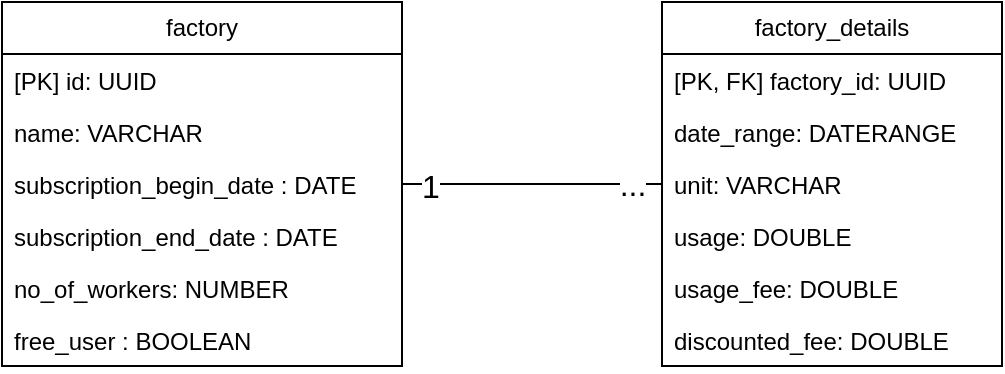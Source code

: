 <mxfile version="22.1.7" type="device">
  <diagram name="Sayfa -1" id="-411DKkRGjXoveTTMP59">
    <mxGraphModel dx="180" dy="93" grid="1" gridSize="10" guides="1" tooltips="1" connect="1" arrows="1" fold="1" page="1" pageScale="1" pageWidth="827" pageHeight="1169" math="0" shadow="0">
      <root>
        <mxCell id="0" />
        <mxCell id="1" parent="0" />
        <mxCell id="HzHqqb0cM8gZDmNAAjKe-3" value="factory" style="swimlane;fontStyle=0;childLayout=stackLayout;horizontal=1;startSize=26;fillColor=none;horizontalStack=0;resizeParent=1;resizeParentMax=0;resizeLast=0;collapsible=1;marginBottom=0;whiteSpace=wrap;html=1;" parent="1" vertex="1">
          <mxGeometry x="120" y="90" width="200" height="182" as="geometry" />
        </mxCell>
        <mxCell id="HzHqqb0cM8gZDmNAAjKe-4" value="[PK] id: UUID" style="text;strokeColor=none;fillColor=none;align=left;verticalAlign=top;spacingLeft=4;spacingRight=4;overflow=hidden;rotatable=0;points=[[0,0.5],[1,0.5]];portConstraint=eastwest;whiteSpace=wrap;html=1;" parent="HzHqqb0cM8gZDmNAAjKe-3" vertex="1">
          <mxGeometry y="26" width="200" height="26" as="geometry" />
        </mxCell>
        <mxCell id="HzHqqb0cM8gZDmNAAjKe-5" value="name: VARCHAR" style="text;strokeColor=none;fillColor=none;align=left;verticalAlign=top;spacingLeft=4;spacingRight=4;overflow=hidden;rotatable=0;points=[[0,0.5],[1,0.5]];portConstraint=eastwest;whiteSpace=wrap;html=1;" parent="HzHqqb0cM8gZDmNAAjKe-3" vertex="1">
          <mxGeometry y="52" width="200" height="26" as="geometry" />
        </mxCell>
        <mxCell id="HzHqqb0cM8gZDmNAAjKe-6" value="subscription_begin_date : DATE" style="text;strokeColor=none;fillColor=none;align=left;verticalAlign=top;spacingLeft=4;spacingRight=4;overflow=hidden;rotatable=0;points=[[0,0.5],[1,0.5]];portConstraint=eastwest;whiteSpace=wrap;html=1;" parent="HzHqqb0cM8gZDmNAAjKe-3" vertex="1">
          <mxGeometry y="78" width="200" height="26" as="geometry" />
        </mxCell>
        <mxCell id="HzHqqb0cM8gZDmNAAjKe-12" value="subscription_end_date : DATE" style="text;strokeColor=none;fillColor=none;align=left;verticalAlign=top;spacingLeft=4;spacingRight=4;overflow=hidden;rotatable=0;points=[[0,0.5],[1,0.5]];portConstraint=eastwest;whiteSpace=wrap;html=1;" parent="HzHqqb0cM8gZDmNAAjKe-3" vertex="1">
          <mxGeometry y="104" width="200" height="26" as="geometry" />
        </mxCell>
        <mxCell id="HzHqqb0cM8gZDmNAAjKe-13" value="no_of_workers: NUMBER" style="text;strokeColor=none;fillColor=none;align=left;verticalAlign=top;spacingLeft=4;spacingRight=4;overflow=hidden;rotatable=0;points=[[0,0.5],[1,0.5]];portConstraint=eastwest;whiteSpace=wrap;html=1;" parent="HzHqqb0cM8gZDmNAAjKe-3" vertex="1">
          <mxGeometry y="130" width="200" height="26" as="geometry" />
        </mxCell>
        <mxCell id="HzHqqb0cM8gZDmNAAjKe-14" value="free_user : BOOLEAN" style="text;strokeColor=none;fillColor=none;align=left;verticalAlign=top;spacingLeft=4;spacingRight=4;overflow=hidden;rotatable=0;points=[[0,0.5],[1,0.5]];portConstraint=eastwest;whiteSpace=wrap;html=1;" parent="HzHqqb0cM8gZDmNAAjKe-3" vertex="1">
          <mxGeometry y="156" width="200" height="26" as="geometry" />
        </mxCell>
        <mxCell id="HzHqqb0cM8gZDmNAAjKe-7" value="factory_details" style="swimlane;fontStyle=0;childLayout=stackLayout;horizontal=1;startSize=26;fillColor=none;horizontalStack=0;resizeParent=1;resizeParentMax=0;resizeLast=0;collapsible=1;marginBottom=0;whiteSpace=wrap;html=1;" parent="1" vertex="1">
          <mxGeometry x="450" y="90" width="170" height="182" as="geometry">
            <mxRectangle x="400" y="90" width="120" height="30" as="alternateBounds" />
          </mxGeometry>
        </mxCell>
        <mxCell id="HzHqqb0cM8gZDmNAAjKe-8" value="[PK, FK] factory_id: UUID" style="text;strokeColor=none;fillColor=none;align=left;verticalAlign=top;spacingLeft=4;spacingRight=4;overflow=hidden;rotatable=0;points=[[0,0.5],[1,0.5]];portConstraint=eastwest;whiteSpace=wrap;html=1;" parent="HzHqqb0cM8gZDmNAAjKe-7" vertex="1">
          <mxGeometry y="26" width="170" height="26" as="geometry" />
        </mxCell>
        <mxCell id="HzHqqb0cM8gZDmNAAjKe-9" value="date_range: DATERANGE" style="text;strokeColor=none;fillColor=none;align=left;verticalAlign=top;spacingLeft=4;spacingRight=4;overflow=hidden;rotatable=0;points=[[0,0.5],[1,0.5]];portConstraint=eastwest;whiteSpace=wrap;html=1;" parent="HzHqqb0cM8gZDmNAAjKe-7" vertex="1">
          <mxGeometry y="52" width="170" height="26" as="geometry" />
        </mxCell>
        <mxCell id="HzHqqb0cM8gZDmNAAjKe-16" value="unit: VARCHAR" style="text;strokeColor=none;fillColor=none;align=left;verticalAlign=top;spacingLeft=4;spacingRight=4;overflow=hidden;rotatable=0;points=[[0,0.5],[1,0.5]];portConstraint=eastwest;whiteSpace=wrap;html=1;" parent="HzHqqb0cM8gZDmNAAjKe-7" vertex="1">
          <mxGeometry y="78" width="170" height="26" as="geometry" />
        </mxCell>
        <mxCell id="HzHqqb0cM8gZDmNAAjKe-10" value="usage: DOUBLE" style="text;strokeColor=none;fillColor=none;align=left;verticalAlign=top;spacingLeft=4;spacingRight=4;overflow=hidden;rotatable=0;points=[[0,0.5],[1,0.5]];portConstraint=eastwest;whiteSpace=wrap;html=1;" parent="HzHqqb0cM8gZDmNAAjKe-7" vertex="1">
          <mxGeometry y="104" width="170" height="26" as="geometry" />
        </mxCell>
        <mxCell id="HzHqqb0cM8gZDmNAAjKe-17" value="usage_fee: DOUBLE" style="text;strokeColor=none;fillColor=none;align=left;verticalAlign=top;spacingLeft=4;spacingRight=4;overflow=hidden;rotatable=0;points=[[0,0.5],[1,0.5]];portConstraint=eastwest;whiteSpace=wrap;html=1;" parent="HzHqqb0cM8gZDmNAAjKe-7" vertex="1">
          <mxGeometry y="130" width="170" height="26" as="geometry" />
        </mxCell>
        <mxCell id="HzHqqb0cM8gZDmNAAjKe-18" value="discounted_fee: DOUBLE" style="text;strokeColor=none;fillColor=none;align=left;verticalAlign=top;spacingLeft=4;spacingRight=4;overflow=hidden;rotatable=0;points=[[0,0.5],[1,0.5]];portConstraint=eastwest;whiteSpace=wrap;html=1;" parent="HzHqqb0cM8gZDmNAAjKe-7" vertex="1">
          <mxGeometry y="156" width="170" height="26" as="geometry" />
        </mxCell>
        <mxCell id="HzHqqb0cM8gZDmNAAjKe-19" style="edgeStyle=orthogonalEdgeStyle;rounded=0;orthogonalLoop=1;jettySize=auto;html=1;entryX=0;entryY=0.5;entryDx=0;entryDy=0;endArrow=none;endFill=0;" parent="1" source="HzHqqb0cM8gZDmNAAjKe-6" target="HzHqqb0cM8gZDmNAAjKe-16" edge="1">
          <mxGeometry relative="1" as="geometry" />
        </mxCell>
        <mxCell id="HzHqqb0cM8gZDmNAAjKe-20" value="&lt;span style=&quot;font-size: 16px;&quot;&gt;...&lt;/span&gt;" style="edgeLabel;html=1;align=center;verticalAlign=middle;resizable=0;points=[];" parent="HzHqqb0cM8gZDmNAAjKe-19" vertex="1" connectable="0">
          <mxGeometry x="0.769" relative="1" as="geometry">
            <mxPoint as="offset" />
          </mxGeometry>
        </mxCell>
        <mxCell id="HzHqqb0cM8gZDmNAAjKe-21" value="&lt;font style=&quot;font-size: 16px;&quot;&gt;1&lt;/font&gt;" style="edgeLabel;html=1;align=center;verticalAlign=middle;resizable=0;points=[];" parent="HzHqqb0cM8gZDmNAAjKe-19" vertex="1" connectable="0">
          <mxGeometry x="-0.785" y="-1" relative="1" as="geometry">
            <mxPoint as="offset" />
          </mxGeometry>
        </mxCell>
      </root>
    </mxGraphModel>
  </diagram>
</mxfile>
